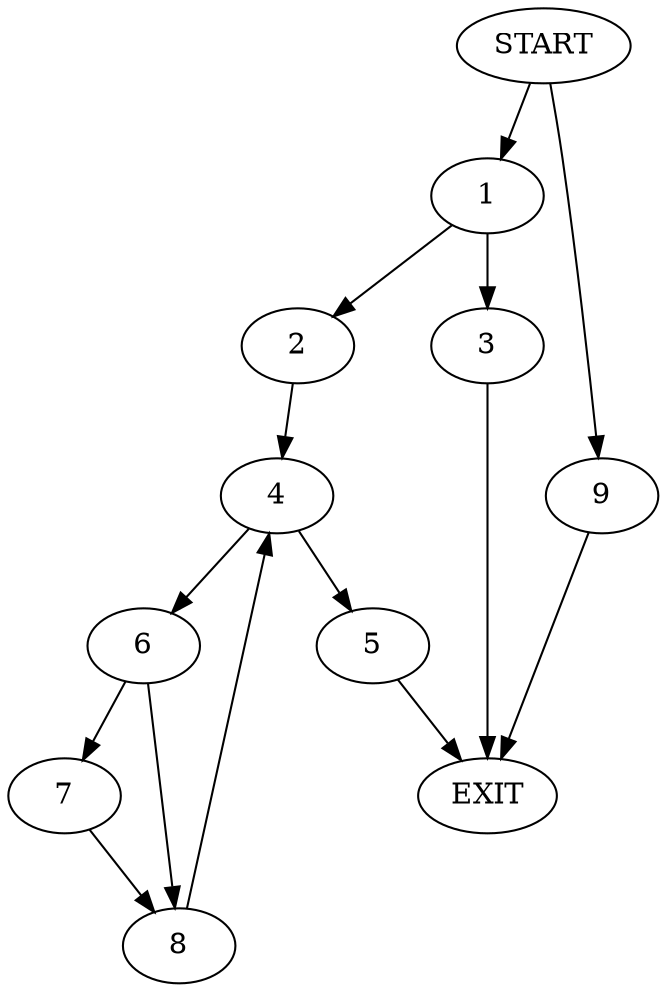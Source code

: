 digraph {
0 [label="START"]
10 [label="EXIT"]
0 -> 1
1 -> 2
1 -> 3
2 -> 4
3 -> 10
4 -> 5
4 -> 6
6 -> 7
6 -> 8
5 -> 10
7 -> 8
8 -> 4
0 -> 9
9 -> 10
}
